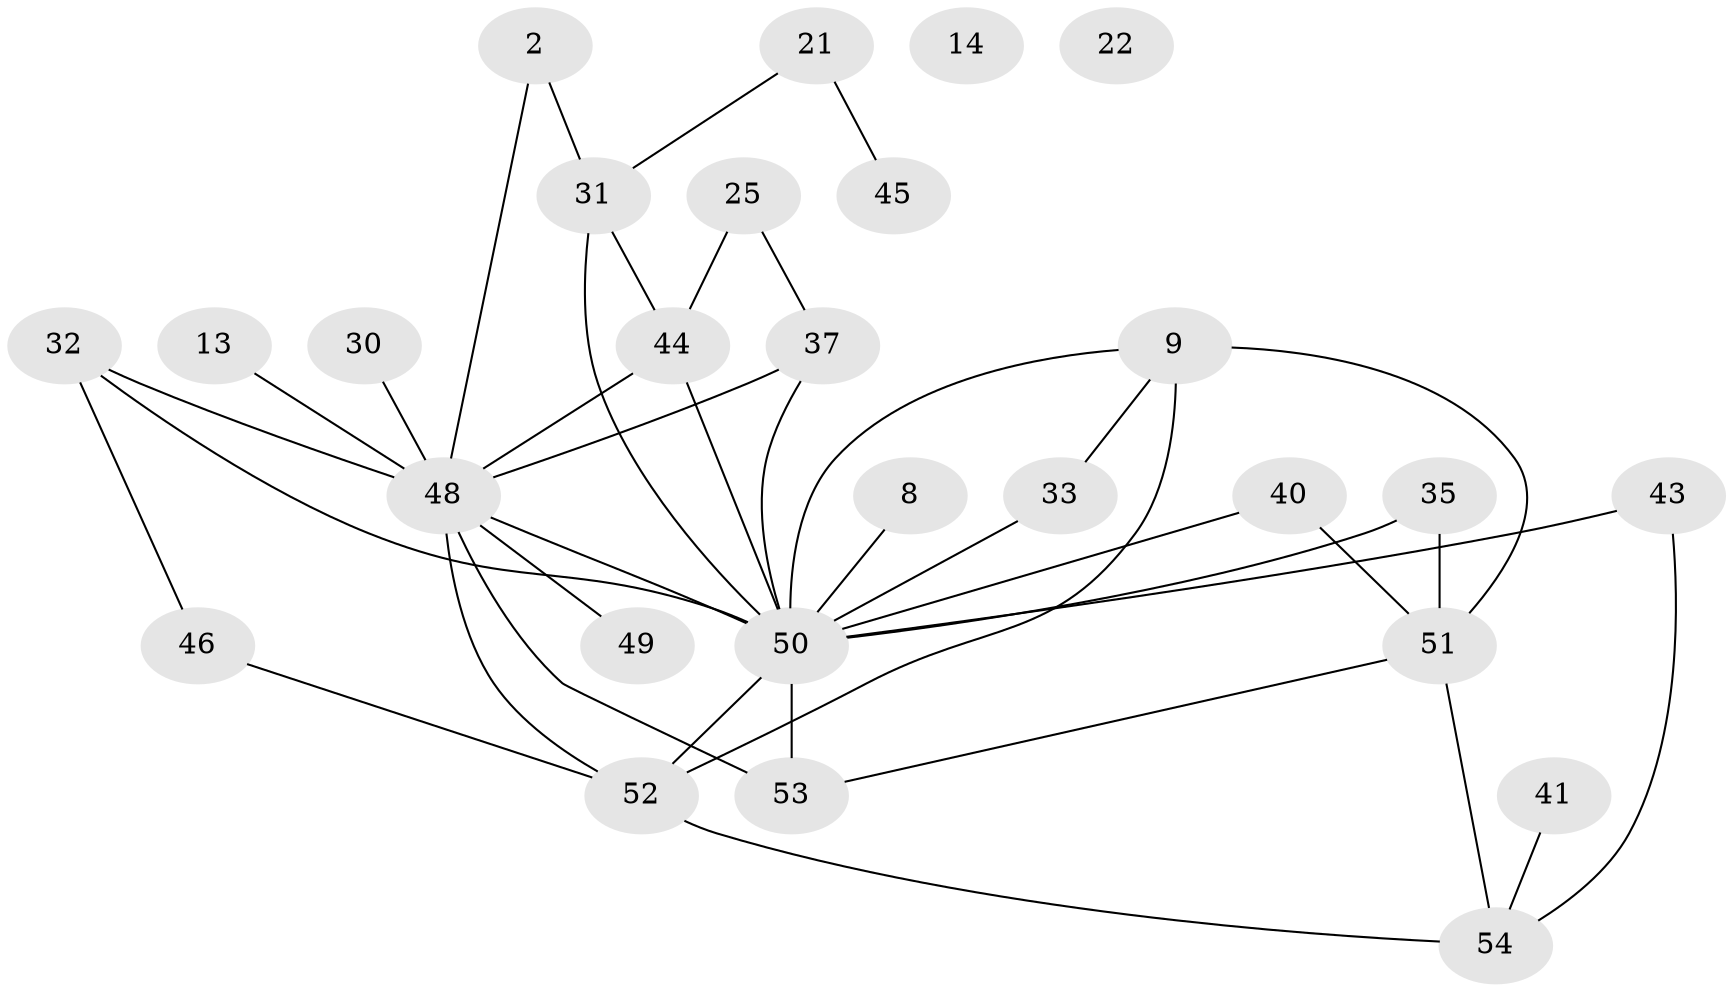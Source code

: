 // original degree distribution, {3: 0.24074074074074073, 2: 0.2222222222222222, 4: 0.14814814814814814, 1: 0.16666666666666666, 6: 0.037037037037037035, 0: 0.037037037037037035, 5: 0.1111111111111111, 9: 0.037037037037037035}
// Generated by graph-tools (version 1.1) at 2025/39/03/09/25 04:39:31]
// undirected, 27 vertices, 40 edges
graph export_dot {
graph [start="1"]
  node [color=gray90,style=filled];
  2;
  8;
  9;
  13;
  14;
  21;
  22;
  25;
  30;
  31;
  32;
  33;
  35;
  37;
  40;
  41;
  43 [super="+10"];
  44 [super="+23+38"];
  45;
  46;
  48 [super="+47"];
  49;
  50 [super="+36+42"];
  51 [super="+15+19"];
  52 [super="+16+27+34+39"];
  53;
  54 [super="+17"];
  2 -- 31;
  2 -- 48;
  8 -- 50;
  9 -- 33;
  9 -- 51 [weight=2];
  9 -- 52 [weight=2];
  9 -- 50;
  13 -- 48;
  21 -- 31;
  21 -- 45;
  25 -- 37;
  25 -- 44 [weight=2];
  30 -- 48;
  31 -- 44 [weight=2];
  31 -- 50;
  32 -- 46;
  32 -- 48;
  32 -- 50 [weight=4];
  33 -- 50;
  35 -- 51;
  35 -- 50;
  37 -- 48 [weight=2];
  37 -- 50 [weight=2];
  40 -- 51;
  40 -- 50;
  41 -- 54;
  43 -- 50 [weight=4];
  43 -- 54;
  44 -- 48;
  44 -- 50;
  46 -- 52;
  48 -- 50 [weight=2];
  48 -- 49;
  48 -- 53;
  48 -- 52;
  50 -- 53 [weight=3];
  50 -- 52;
  51 -- 53;
  51 -- 54;
  52 -- 54;
}
